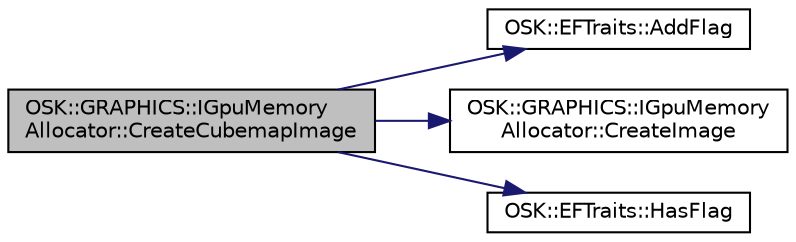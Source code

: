 digraph "OSK::GRAPHICS::IGpuMemoryAllocator::CreateCubemapImage"
{
 // LATEX_PDF_SIZE
  edge [fontname="Helvetica",fontsize="10",labelfontname="Helvetica",labelfontsize="10"];
  node [fontname="Helvetica",fontsize="10",shape=record];
  rankdir="LR";
  Node1 [label="OSK::GRAPHICS::IGpuMemory\lAllocator::CreateCubemapImage",height=0.2,width=0.4,color="black", fillcolor="grey75", style="filled", fontcolor="black",tooltip="Crea una imagen cubemap en la GPU."];
  Node1 -> Node2 [color="midnightblue",fontsize="10",style="solid",fontname="Helvetica"];
  Node2 [label="OSK::EFTraits::AddFlag",height=0.2,width=0.4,color="black", fillcolor="white", style="filled",URL="$namespace_o_s_k_1_1_e_f_traits.html#aaa9d8f73148fc7211f6713016bbab4aa",tooltip="Añade un flag al enum dado."];
  Node1 -> Node3 [color="midnightblue",fontsize="10",style="solid",fontname="Helvetica"];
  Node3 [label="OSK::GRAPHICS::IGpuMemory\lAllocator::CreateImage",height=0.2,width=0.4,color="black", fillcolor="white", style="filled",URL="$class_o_s_k_1_1_g_r_a_p_h_i_c_s_1_1_i_gpu_memory_allocator.html#a9edc56722522b79a352ce378e1ac8595",tooltip="Crea una nueva imagen en la GPU."];
  Node1 -> Node4 [color="midnightblue",fontsize="10",style="solid",fontname="Helvetica"];
  Node4 [label="OSK::EFTraits::HasFlag",height=0.2,width=0.4,color="black", fillcolor="white", style="filled",URL="$namespace_o_s_k_1_1_e_f_traits.html#a8b4d083d34df5ab4cc95043f91b5a24c",tooltip="Devuelve true si el enum 'value' tiene la flag 'flag'."];
}
